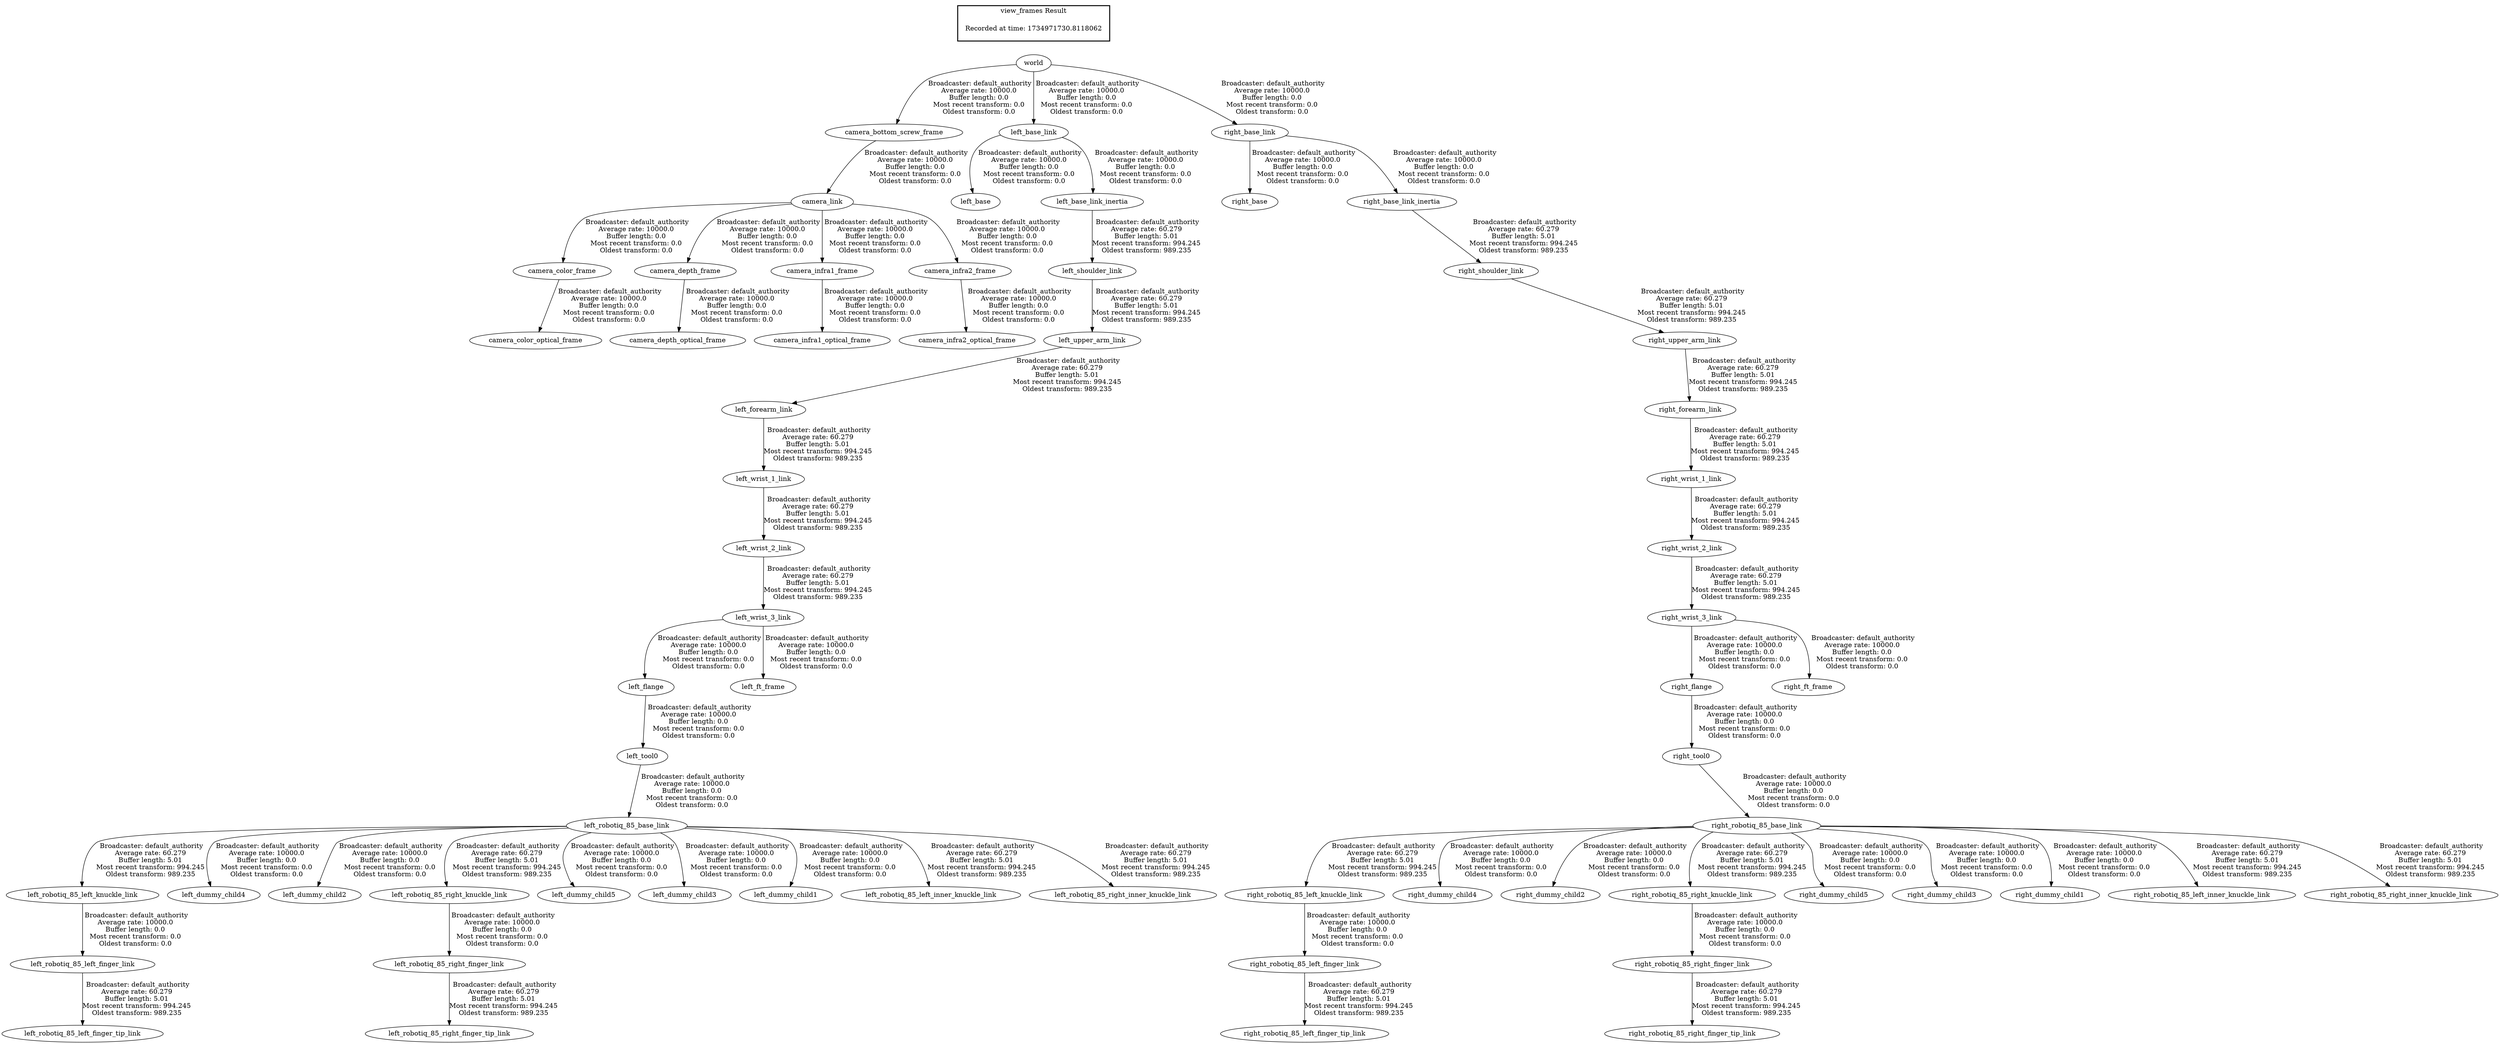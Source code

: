 digraph G {
"camera_link" -> "camera_color_frame"[label=" Broadcaster: default_authority\nAverage rate: 10000.0\nBuffer length: 0.0\nMost recent transform: 0.0\nOldest transform: 0.0\n"];
"camera_bottom_screw_frame" -> "camera_link"[label=" Broadcaster: default_authority\nAverage rate: 10000.0\nBuffer length: 0.0\nMost recent transform: 0.0\nOldest transform: 0.0\n"];
"camera_color_frame" -> "camera_color_optical_frame"[label=" Broadcaster: default_authority\nAverage rate: 10000.0\nBuffer length: 0.0\nMost recent transform: 0.0\nOldest transform: 0.0\n"];
"camera_link" -> "camera_depth_frame"[label=" Broadcaster: default_authority\nAverage rate: 10000.0\nBuffer length: 0.0\nMost recent transform: 0.0\nOldest transform: 0.0\n"];
"camera_depth_frame" -> "camera_depth_optical_frame"[label=" Broadcaster: default_authority\nAverage rate: 10000.0\nBuffer length: 0.0\nMost recent transform: 0.0\nOldest transform: 0.0\n"];
"camera_link" -> "camera_infra1_frame"[label=" Broadcaster: default_authority\nAverage rate: 10000.0\nBuffer length: 0.0\nMost recent transform: 0.0\nOldest transform: 0.0\n"];
"camera_infra1_frame" -> "camera_infra1_optical_frame"[label=" Broadcaster: default_authority\nAverage rate: 10000.0\nBuffer length: 0.0\nMost recent transform: 0.0\nOldest transform: 0.0\n"];
"camera_link" -> "camera_infra2_frame"[label=" Broadcaster: default_authority\nAverage rate: 10000.0\nBuffer length: 0.0\nMost recent transform: 0.0\nOldest transform: 0.0\n"];
"camera_infra2_frame" -> "camera_infra2_optical_frame"[label=" Broadcaster: default_authority\nAverage rate: 10000.0\nBuffer length: 0.0\nMost recent transform: 0.0\nOldest transform: 0.0\n"];
"world" -> "camera_bottom_screw_frame"[label=" Broadcaster: default_authority\nAverage rate: 10000.0\nBuffer length: 0.0\nMost recent transform: 0.0\nOldest transform: 0.0\n"];
"world" -> "left_base_link"[label=" Broadcaster: default_authority\nAverage rate: 10000.0\nBuffer length: 0.0\nMost recent transform: 0.0\nOldest transform: 0.0\n"];
"left_base_link" -> "left_base"[label=" Broadcaster: default_authority\nAverage rate: 10000.0\nBuffer length: 0.0\nMost recent transform: 0.0\nOldest transform: 0.0\n"];
"left_base_link" -> "left_base_link_inertia"[label=" Broadcaster: default_authority\nAverage rate: 10000.0\nBuffer length: 0.0\nMost recent transform: 0.0\nOldest transform: 0.0\n"];
"left_flange" -> "left_tool0"[label=" Broadcaster: default_authority\nAverage rate: 10000.0\nBuffer length: 0.0\nMost recent transform: 0.0\nOldest transform: 0.0\n"];
"left_wrist_3_link" -> "left_flange"[label=" Broadcaster: default_authority\nAverage rate: 10000.0\nBuffer length: 0.0\nMost recent transform: 0.0\nOldest transform: 0.0\n"];
"left_tool0" -> "left_robotiq_85_base_link"[label=" Broadcaster: default_authority\nAverage rate: 10000.0\nBuffer length: 0.0\nMost recent transform: 0.0\nOldest transform: 0.0\n"];
"left_robotiq_85_left_knuckle_link" -> "left_robotiq_85_left_finger_link"[label=" Broadcaster: default_authority\nAverage rate: 10000.0\nBuffer length: 0.0\nMost recent transform: 0.0\nOldest transform: 0.0\n"];
"left_robotiq_85_base_link" -> "left_robotiq_85_left_knuckle_link"[label=" Broadcaster: default_authority\nAverage rate: 60.279\nBuffer length: 5.01\nMost recent transform: 994.245\nOldest transform: 989.235\n"];
"left_robotiq_85_base_link" -> "left_dummy_child4"[label=" Broadcaster: default_authority\nAverage rate: 10000.0\nBuffer length: 0.0\nMost recent transform: 0.0\nOldest transform: 0.0\n"];
"left_robotiq_85_base_link" -> "left_dummy_child2"[label=" Broadcaster: default_authority\nAverage rate: 10000.0\nBuffer length: 0.0\nMost recent transform: 0.0\nOldest transform: 0.0\n"];
"left_robotiq_85_right_knuckle_link" -> "left_robotiq_85_right_finger_link"[label=" Broadcaster: default_authority\nAverage rate: 10000.0\nBuffer length: 0.0\nMost recent transform: 0.0\nOldest transform: 0.0\n"];
"left_robotiq_85_base_link" -> "left_robotiq_85_right_knuckle_link"[label=" Broadcaster: default_authority\nAverage rate: 60.279\nBuffer length: 5.01\nMost recent transform: 994.245\nOldest transform: 989.235\n"];
"left_robotiq_85_base_link" -> "left_dummy_child5"[label=" Broadcaster: default_authority\nAverage rate: 10000.0\nBuffer length: 0.0\nMost recent transform: 0.0\nOldest transform: 0.0\n"];
"left_robotiq_85_base_link" -> "left_dummy_child3"[label=" Broadcaster: default_authority\nAverage rate: 10000.0\nBuffer length: 0.0\nMost recent transform: 0.0\nOldest transform: 0.0\n"];
"left_robotiq_85_base_link" -> "left_dummy_child1"[label=" Broadcaster: default_authority\nAverage rate: 10000.0\nBuffer length: 0.0\nMost recent transform: 0.0\nOldest transform: 0.0\n"];
"left_wrist_2_link" -> "left_wrist_3_link"[label=" Broadcaster: default_authority\nAverage rate: 60.279\nBuffer length: 5.01\nMost recent transform: 994.245\nOldest transform: 989.235\n"];
"left_wrist_3_link" -> "left_ft_frame"[label=" Broadcaster: default_authority\nAverage rate: 10000.0\nBuffer length: 0.0\nMost recent transform: 0.0\nOldest transform: 0.0\n"];
"world" -> "right_base_link"[label=" Broadcaster: default_authority\nAverage rate: 10000.0\nBuffer length: 0.0\nMost recent transform: 0.0\nOldest transform: 0.0\n"];
"right_base_link" -> "right_base"[label=" Broadcaster: default_authority\nAverage rate: 10000.0\nBuffer length: 0.0\nMost recent transform: 0.0\nOldest transform: 0.0\n"];
"right_base_link" -> "right_base_link_inertia"[label=" Broadcaster: default_authority\nAverage rate: 10000.0\nBuffer length: 0.0\nMost recent transform: 0.0\nOldest transform: 0.0\n"];
"right_flange" -> "right_tool0"[label=" Broadcaster: default_authority\nAverage rate: 10000.0\nBuffer length: 0.0\nMost recent transform: 0.0\nOldest transform: 0.0\n"];
"right_wrist_3_link" -> "right_flange"[label=" Broadcaster: default_authority\nAverage rate: 10000.0\nBuffer length: 0.0\nMost recent transform: 0.0\nOldest transform: 0.0\n"];
"right_tool0" -> "right_robotiq_85_base_link"[label=" Broadcaster: default_authority\nAverage rate: 10000.0\nBuffer length: 0.0\nMost recent transform: 0.0\nOldest transform: 0.0\n"];
"right_robotiq_85_left_knuckle_link" -> "right_robotiq_85_left_finger_link"[label=" Broadcaster: default_authority\nAverage rate: 10000.0\nBuffer length: 0.0\nMost recent transform: 0.0\nOldest transform: 0.0\n"];
"right_robotiq_85_base_link" -> "right_robotiq_85_left_knuckle_link"[label=" Broadcaster: default_authority\nAverage rate: 60.279\nBuffer length: 5.01\nMost recent transform: 994.245\nOldest transform: 989.235\n"];
"right_robotiq_85_base_link" -> "right_dummy_child4"[label=" Broadcaster: default_authority\nAverage rate: 10000.0\nBuffer length: 0.0\nMost recent transform: 0.0\nOldest transform: 0.0\n"];
"right_robotiq_85_base_link" -> "right_dummy_child2"[label=" Broadcaster: default_authority\nAverage rate: 10000.0\nBuffer length: 0.0\nMost recent transform: 0.0\nOldest transform: 0.0\n"];
"right_robotiq_85_right_knuckle_link" -> "right_robotiq_85_right_finger_link"[label=" Broadcaster: default_authority\nAverage rate: 10000.0\nBuffer length: 0.0\nMost recent transform: 0.0\nOldest transform: 0.0\n"];
"right_robotiq_85_base_link" -> "right_robotiq_85_right_knuckle_link"[label=" Broadcaster: default_authority\nAverage rate: 60.279\nBuffer length: 5.01\nMost recent transform: 994.245\nOldest transform: 989.235\n"];
"right_robotiq_85_base_link" -> "right_dummy_child5"[label=" Broadcaster: default_authority\nAverage rate: 10000.0\nBuffer length: 0.0\nMost recent transform: 0.0\nOldest transform: 0.0\n"];
"right_robotiq_85_base_link" -> "right_dummy_child3"[label=" Broadcaster: default_authority\nAverage rate: 10000.0\nBuffer length: 0.0\nMost recent transform: 0.0\nOldest transform: 0.0\n"];
"right_robotiq_85_base_link" -> "right_dummy_child1"[label=" Broadcaster: default_authority\nAverage rate: 10000.0\nBuffer length: 0.0\nMost recent transform: 0.0\nOldest transform: 0.0\n"];
"right_wrist_2_link" -> "right_wrist_3_link"[label=" Broadcaster: default_authority\nAverage rate: 60.279\nBuffer length: 5.01\nMost recent transform: 994.245\nOldest transform: 989.235\n"];
"right_wrist_3_link" -> "right_ft_frame"[label=" Broadcaster: default_authority\nAverage rate: 10000.0\nBuffer length: 0.0\nMost recent transform: 0.0\nOldest transform: 0.0\n"];
"left_upper_arm_link" -> "left_forearm_link"[label=" Broadcaster: default_authority\nAverage rate: 60.279\nBuffer length: 5.01\nMost recent transform: 994.245\nOldest transform: 989.235\n"];
"left_shoulder_link" -> "left_upper_arm_link"[label=" Broadcaster: default_authority\nAverage rate: 60.279\nBuffer length: 5.01\nMost recent transform: 994.245\nOldest transform: 989.235\n"];
"left_robotiq_85_left_finger_link" -> "left_robotiq_85_left_finger_tip_link"[label=" Broadcaster: default_authority\nAverage rate: 60.279\nBuffer length: 5.01\nMost recent transform: 994.245\nOldest transform: 989.235\n"];
"left_robotiq_85_base_link" -> "left_robotiq_85_left_inner_knuckle_link"[label=" Broadcaster: default_authority\nAverage rate: 60.279\nBuffer length: 5.01\nMost recent transform: 994.245\nOldest transform: 989.235\n"];
"left_robotiq_85_right_finger_link" -> "left_robotiq_85_right_finger_tip_link"[label=" Broadcaster: default_authority\nAverage rate: 60.279\nBuffer length: 5.01\nMost recent transform: 994.245\nOldest transform: 989.235\n"];
"left_robotiq_85_base_link" -> "left_robotiq_85_right_inner_knuckle_link"[label=" Broadcaster: default_authority\nAverage rate: 60.279\nBuffer length: 5.01\nMost recent transform: 994.245\nOldest transform: 989.235\n"];
"left_base_link_inertia" -> "left_shoulder_link"[label=" Broadcaster: default_authority\nAverage rate: 60.279\nBuffer length: 5.01\nMost recent transform: 994.245\nOldest transform: 989.235\n"];
"left_forearm_link" -> "left_wrist_1_link"[label=" Broadcaster: default_authority\nAverage rate: 60.279\nBuffer length: 5.01\nMost recent transform: 994.245\nOldest transform: 989.235\n"];
"left_wrist_1_link" -> "left_wrist_2_link"[label=" Broadcaster: default_authority\nAverage rate: 60.279\nBuffer length: 5.01\nMost recent transform: 994.245\nOldest transform: 989.235\n"];
"right_upper_arm_link" -> "right_forearm_link"[label=" Broadcaster: default_authority\nAverage rate: 60.279\nBuffer length: 5.01\nMost recent transform: 994.245\nOldest transform: 989.235\n"];
"right_shoulder_link" -> "right_upper_arm_link"[label=" Broadcaster: default_authority\nAverage rate: 60.279\nBuffer length: 5.01\nMost recent transform: 994.245\nOldest transform: 989.235\n"];
"right_robotiq_85_left_finger_link" -> "right_robotiq_85_left_finger_tip_link"[label=" Broadcaster: default_authority\nAverage rate: 60.279\nBuffer length: 5.01\nMost recent transform: 994.245\nOldest transform: 989.235\n"];
"right_robotiq_85_base_link" -> "right_robotiq_85_left_inner_knuckle_link"[label=" Broadcaster: default_authority\nAverage rate: 60.279\nBuffer length: 5.01\nMost recent transform: 994.245\nOldest transform: 989.235\n"];
"right_robotiq_85_right_finger_link" -> "right_robotiq_85_right_finger_tip_link"[label=" Broadcaster: default_authority\nAverage rate: 60.279\nBuffer length: 5.01\nMost recent transform: 994.245\nOldest transform: 989.235\n"];
"right_robotiq_85_base_link" -> "right_robotiq_85_right_inner_knuckle_link"[label=" Broadcaster: default_authority\nAverage rate: 60.279\nBuffer length: 5.01\nMost recent transform: 994.245\nOldest transform: 989.235\n"];
"right_base_link_inertia" -> "right_shoulder_link"[label=" Broadcaster: default_authority\nAverage rate: 60.279\nBuffer length: 5.01\nMost recent transform: 994.245\nOldest transform: 989.235\n"];
"right_forearm_link" -> "right_wrist_1_link"[label=" Broadcaster: default_authority\nAverage rate: 60.279\nBuffer length: 5.01\nMost recent transform: 994.245\nOldest transform: 989.235\n"];
"right_wrist_1_link" -> "right_wrist_2_link"[label=" Broadcaster: default_authority\nAverage rate: 60.279\nBuffer length: 5.01\nMost recent transform: 994.245\nOldest transform: 989.235\n"];
edge [style=invis];
 subgraph cluster_legend { style=bold; color=black; label ="view_frames Result";
"Recorded at time: 1734971730.8118062"[ shape=plaintext ] ;
}->"world";
}